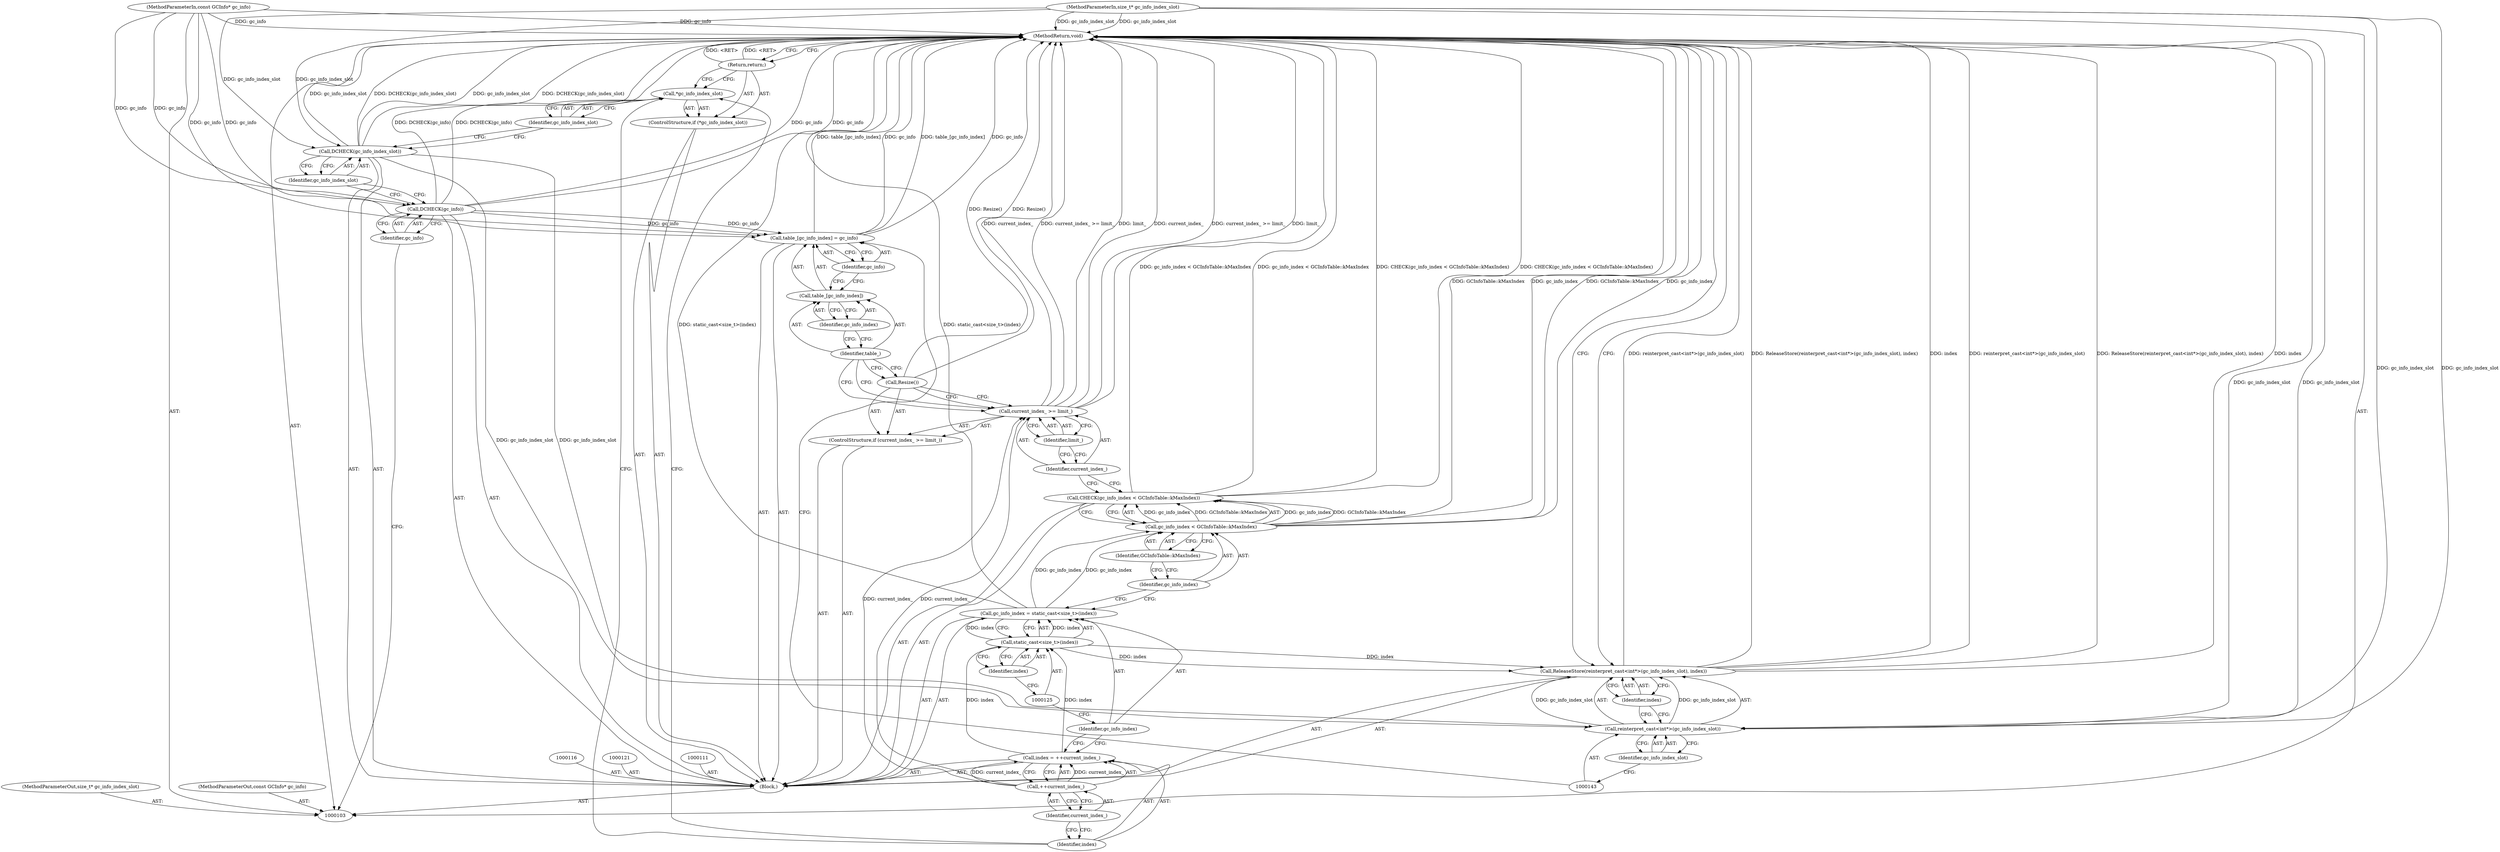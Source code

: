 digraph "0_Chrome_20b65d00ca3d8696430e22efad7485366f8c3a21" {
"1000146" [label="(MethodReturn,void)"];
"1000104" [label="(MethodParameterIn,const GCInfo* gc_info)"];
"1000204" [label="(MethodParameterOut,const GCInfo* gc_info)"];
"1000112" [label="(ControlStructure,if (*gc_info_index_slot))"];
"1000113" [label="(Call,*gc_info_index_slot)"];
"1000114" [label="(Identifier,gc_info_index_slot)"];
"1000115" [label="(Return,return;)"];
"1000119" [label="(Call,++current_index_)"];
"1000120" [label="(Identifier,current_index_)"];
"1000117" [label="(Call,index = ++current_index_)"];
"1000118" [label="(Identifier,index)"];
"1000122" [label="(Call,gc_info_index = static_cast<size_t>(index))"];
"1000123" [label="(Identifier,gc_info_index)"];
"1000124" [label="(Call,static_cast<size_t>(index))"];
"1000126" [label="(Identifier,index)"];
"1000130" [label="(Identifier,GCInfoTable::kMaxIndex)"];
"1000127" [label="(Call,CHECK(gc_info_index < GCInfoTable::kMaxIndex))"];
"1000128" [label="(Call,gc_info_index < GCInfoTable::kMaxIndex)"];
"1000129" [label="(Identifier,gc_info_index)"];
"1000131" [label="(ControlStructure,if (current_index_ >= limit_))"];
"1000134" [label="(Identifier,limit_)"];
"1000132" [label="(Call,current_index_ >= limit_)"];
"1000133" [label="(Identifier,current_index_)"];
"1000135" [label="(Call,Resize())"];
"1000105" [label="(MethodParameterIn,size_t* gc_info_index_slot)"];
"1000205" [label="(MethodParameterOut,size_t* gc_info_index_slot)"];
"1000106" [label="(Block,)"];
"1000136" [label="(Call,table_[gc_info_index] = gc_info)"];
"1000137" [label="(Call,table_[gc_info_index])"];
"1000138" [label="(Identifier,table_)"];
"1000140" [label="(Identifier,gc_info)"];
"1000139" [label="(Identifier,gc_info_index)"];
"1000142" [label="(Call,reinterpret_cast<int*>(gc_info_index_slot))"];
"1000141" [label="(Call,ReleaseStore(reinterpret_cast<int*>(gc_info_index_slot), index))"];
"1000144" [label="(Identifier,gc_info_index_slot)"];
"1000145" [label="(Identifier,index)"];
"1000108" [label="(Identifier,gc_info)"];
"1000107" [label="(Call,DCHECK(gc_info))"];
"1000110" [label="(Identifier,gc_info_index_slot)"];
"1000109" [label="(Call,DCHECK(gc_info_index_slot))"];
"1000146" -> "1000103"  [label="AST: "];
"1000146" -> "1000115"  [label="CFG: "];
"1000146" -> "1000141"  [label="CFG: "];
"1000128" -> "1000146"  [label="DDG: GCInfoTable::kMaxIndex"];
"1000128" -> "1000146"  [label="DDG: gc_info_index"];
"1000141" -> "1000146"  [label="DDG: reinterpret_cast<int*>(gc_info_index_slot)"];
"1000141" -> "1000146"  [label="DDG: ReleaseStore(reinterpret_cast<int*>(gc_info_index_slot), index)"];
"1000141" -> "1000146"  [label="DDG: index"];
"1000107" -> "1000146"  [label="DDG: gc_info"];
"1000107" -> "1000146"  [label="DDG: DCHECK(gc_info)"];
"1000104" -> "1000146"  [label="DDG: gc_info"];
"1000105" -> "1000146"  [label="DDG: gc_info_index_slot"];
"1000136" -> "1000146"  [label="DDG: gc_info"];
"1000136" -> "1000146"  [label="DDG: table_[gc_info_index]"];
"1000127" -> "1000146"  [label="DDG: CHECK(gc_info_index < GCInfoTable::kMaxIndex)"];
"1000127" -> "1000146"  [label="DDG: gc_info_index < GCInfoTable::kMaxIndex"];
"1000132" -> "1000146"  [label="DDG: current_index_"];
"1000132" -> "1000146"  [label="DDG: current_index_ >= limit_"];
"1000132" -> "1000146"  [label="DDG: limit_"];
"1000122" -> "1000146"  [label="DDG: static_cast<size_t>(index)"];
"1000142" -> "1000146"  [label="DDG: gc_info_index_slot"];
"1000135" -> "1000146"  [label="DDG: Resize()"];
"1000109" -> "1000146"  [label="DDG: gc_info_index_slot"];
"1000109" -> "1000146"  [label="DDG: DCHECK(gc_info_index_slot)"];
"1000115" -> "1000146"  [label="DDG: <RET>"];
"1000104" -> "1000103"  [label="AST: "];
"1000104" -> "1000146"  [label="DDG: gc_info"];
"1000104" -> "1000107"  [label="DDG: gc_info"];
"1000104" -> "1000136"  [label="DDG: gc_info"];
"1000204" -> "1000103"  [label="AST: "];
"1000112" -> "1000106"  [label="AST: "];
"1000113" -> "1000112"  [label="AST: "];
"1000115" -> "1000112"  [label="AST: "];
"1000113" -> "1000112"  [label="AST: "];
"1000113" -> "1000114"  [label="CFG: "];
"1000114" -> "1000113"  [label="AST: "];
"1000115" -> "1000113"  [label="CFG: "];
"1000118" -> "1000113"  [label="CFG: "];
"1000114" -> "1000113"  [label="AST: "];
"1000114" -> "1000109"  [label="CFG: "];
"1000113" -> "1000114"  [label="CFG: "];
"1000115" -> "1000112"  [label="AST: "];
"1000115" -> "1000113"  [label="CFG: "];
"1000146" -> "1000115"  [label="CFG: "];
"1000115" -> "1000146"  [label="DDG: <RET>"];
"1000119" -> "1000117"  [label="AST: "];
"1000119" -> "1000120"  [label="CFG: "];
"1000120" -> "1000119"  [label="AST: "];
"1000117" -> "1000119"  [label="CFG: "];
"1000119" -> "1000117"  [label="DDG: current_index_"];
"1000119" -> "1000132"  [label="DDG: current_index_"];
"1000120" -> "1000119"  [label="AST: "];
"1000120" -> "1000118"  [label="CFG: "];
"1000119" -> "1000120"  [label="CFG: "];
"1000117" -> "1000106"  [label="AST: "];
"1000117" -> "1000119"  [label="CFG: "];
"1000118" -> "1000117"  [label="AST: "];
"1000119" -> "1000117"  [label="AST: "];
"1000123" -> "1000117"  [label="CFG: "];
"1000119" -> "1000117"  [label="DDG: current_index_"];
"1000117" -> "1000124"  [label="DDG: index"];
"1000118" -> "1000117"  [label="AST: "];
"1000118" -> "1000113"  [label="CFG: "];
"1000120" -> "1000118"  [label="CFG: "];
"1000122" -> "1000106"  [label="AST: "];
"1000122" -> "1000124"  [label="CFG: "];
"1000123" -> "1000122"  [label="AST: "];
"1000124" -> "1000122"  [label="AST: "];
"1000129" -> "1000122"  [label="CFG: "];
"1000122" -> "1000146"  [label="DDG: static_cast<size_t>(index)"];
"1000124" -> "1000122"  [label="DDG: index"];
"1000122" -> "1000128"  [label="DDG: gc_info_index"];
"1000123" -> "1000122"  [label="AST: "];
"1000123" -> "1000117"  [label="CFG: "];
"1000125" -> "1000123"  [label="CFG: "];
"1000124" -> "1000122"  [label="AST: "];
"1000124" -> "1000126"  [label="CFG: "];
"1000125" -> "1000124"  [label="AST: "];
"1000126" -> "1000124"  [label="AST: "];
"1000122" -> "1000124"  [label="CFG: "];
"1000124" -> "1000122"  [label="DDG: index"];
"1000117" -> "1000124"  [label="DDG: index"];
"1000124" -> "1000141"  [label="DDG: index"];
"1000126" -> "1000124"  [label="AST: "];
"1000126" -> "1000125"  [label="CFG: "];
"1000124" -> "1000126"  [label="CFG: "];
"1000130" -> "1000128"  [label="AST: "];
"1000130" -> "1000129"  [label="CFG: "];
"1000128" -> "1000130"  [label="CFG: "];
"1000127" -> "1000106"  [label="AST: "];
"1000127" -> "1000128"  [label="CFG: "];
"1000128" -> "1000127"  [label="AST: "];
"1000133" -> "1000127"  [label="CFG: "];
"1000127" -> "1000146"  [label="DDG: CHECK(gc_info_index < GCInfoTable::kMaxIndex)"];
"1000127" -> "1000146"  [label="DDG: gc_info_index < GCInfoTable::kMaxIndex"];
"1000128" -> "1000127"  [label="DDG: gc_info_index"];
"1000128" -> "1000127"  [label="DDG: GCInfoTable::kMaxIndex"];
"1000128" -> "1000127"  [label="AST: "];
"1000128" -> "1000130"  [label="CFG: "];
"1000129" -> "1000128"  [label="AST: "];
"1000130" -> "1000128"  [label="AST: "];
"1000127" -> "1000128"  [label="CFG: "];
"1000128" -> "1000146"  [label="DDG: GCInfoTable::kMaxIndex"];
"1000128" -> "1000146"  [label="DDG: gc_info_index"];
"1000128" -> "1000127"  [label="DDG: gc_info_index"];
"1000128" -> "1000127"  [label="DDG: GCInfoTable::kMaxIndex"];
"1000122" -> "1000128"  [label="DDG: gc_info_index"];
"1000129" -> "1000128"  [label="AST: "];
"1000129" -> "1000122"  [label="CFG: "];
"1000130" -> "1000129"  [label="CFG: "];
"1000131" -> "1000106"  [label="AST: "];
"1000132" -> "1000131"  [label="AST: "];
"1000135" -> "1000131"  [label="AST: "];
"1000134" -> "1000132"  [label="AST: "];
"1000134" -> "1000133"  [label="CFG: "];
"1000132" -> "1000134"  [label="CFG: "];
"1000132" -> "1000131"  [label="AST: "];
"1000132" -> "1000134"  [label="CFG: "];
"1000133" -> "1000132"  [label="AST: "];
"1000134" -> "1000132"  [label="AST: "];
"1000135" -> "1000132"  [label="CFG: "];
"1000138" -> "1000132"  [label="CFG: "];
"1000132" -> "1000146"  [label="DDG: current_index_"];
"1000132" -> "1000146"  [label="DDG: current_index_ >= limit_"];
"1000132" -> "1000146"  [label="DDG: limit_"];
"1000119" -> "1000132"  [label="DDG: current_index_"];
"1000133" -> "1000132"  [label="AST: "];
"1000133" -> "1000127"  [label="CFG: "];
"1000134" -> "1000133"  [label="CFG: "];
"1000135" -> "1000131"  [label="AST: "];
"1000135" -> "1000132"  [label="CFG: "];
"1000138" -> "1000135"  [label="CFG: "];
"1000135" -> "1000146"  [label="DDG: Resize()"];
"1000105" -> "1000103"  [label="AST: "];
"1000105" -> "1000146"  [label="DDG: gc_info_index_slot"];
"1000105" -> "1000109"  [label="DDG: gc_info_index_slot"];
"1000105" -> "1000142"  [label="DDG: gc_info_index_slot"];
"1000205" -> "1000103"  [label="AST: "];
"1000106" -> "1000103"  [label="AST: "];
"1000107" -> "1000106"  [label="AST: "];
"1000109" -> "1000106"  [label="AST: "];
"1000111" -> "1000106"  [label="AST: "];
"1000112" -> "1000106"  [label="AST: "];
"1000116" -> "1000106"  [label="AST: "];
"1000117" -> "1000106"  [label="AST: "];
"1000121" -> "1000106"  [label="AST: "];
"1000122" -> "1000106"  [label="AST: "];
"1000127" -> "1000106"  [label="AST: "];
"1000131" -> "1000106"  [label="AST: "];
"1000136" -> "1000106"  [label="AST: "];
"1000141" -> "1000106"  [label="AST: "];
"1000136" -> "1000106"  [label="AST: "];
"1000136" -> "1000140"  [label="CFG: "];
"1000137" -> "1000136"  [label="AST: "];
"1000140" -> "1000136"  [label="AST: "];
"1000143" -> "1000136"  [label="CFG: "];
"1000136" -> "1000146"  [label="DDG: gc_info"];
"1000136" -> "1000146"  [label="DDG: table_[gc_info_index]"];
"1000107" -> "1000136"  [label="DDG: gc_info"];
"1000104" -> "1000136"  [label="DDG: gc_info"];
"1000137" -> "1000136"  [label="AST: "];
"1000137" -> "1000139"  [label="CFG: "];
"1000138" -> "1000137"  [label="AST: "];
"1000139" -> "1000137"  [label="AST: "];
"1000140" -> "1000137"  [label="CFG: "];
"1000138" -> "1000137"  [label="AST: "];
"1000138" -> "1000135"  [label="CFG: "];
"1000138" -> "1000132"  [label="CFG: "];
"1000139" -> "1000138"  [label="CFG: "];
"1000140" -> "1000136"  [label="AST: "];
"1000140" -> "1000137"  [label="CFG: "];
"1000136" -> "1000140"  [label="CFG: "];
"1000139" -> "1000137"  [label="AST: "];
"1000139" -> "1000138"  [label="CFG: "];
"1000137" -> "1000139"  [label="CFG: "];
"1000142" -> "1000141"  [label="AST: "];
"1000142" -> "1000144"  [label="CFG: "];
"1000143" -> "1000142"  [label="AST: "];
"1000144" -> "1000142"  [label="AST: "];
"1000145" -> "1000142"  [label="CFG: "];
"1000142" -> "1000146"  [label="DDG: gc_info_index_slot"];
"1000142" -> "1000141"  [label="DDG: gc_info_index_slot"];
"1000109" -> "1000142"  [label="DDG: gc_info_index_slot"];
"1000105" -> "1000142"  [label="DDG: gc_info_index_slot"];
"1000141" -> "1000106"  [label="AST: "];
"1000141" -> "1000145"  [label="CFG: "];
"1000142" -> "1000141"  [label="AST: "];
"1000145" -> "1000141"  [label="AST: "];
"1000146" -> "1000141"  [label="CFG: "];
"1000141" -> "1000146"  [label="DDG: reinterpret_cast<int*>(gc_info_index_slot)"];
"1000141" -> "1000146"  [label="DDG: ReleaseStore(reinterpret_cast<int*>(gc_info_index_slot), index)"];
"1000141" -> "1000146"  [label="DDG: index"];
"1000142" -> "1000141"  [label="DDG: gc_info_index_slot"];
"1000124" -> "1000141"  [label="DDG: index"];
"1000144" -> "1000142"  [label="AST: "];
"1000144" -> "1000143"  [label="CFG: "];
"1000142" -> "1000144"  [label="CFG: "];
"1000145" -> "1000141"  [label="AST: "];
"1000145" -> "1000142"  [label="CFG: "];
"1000141" -> "1000145"  [label="CFG: "];
"1000108" -> "1000107"  [label="AST: "];
"1000108" -> "1000103"  [label="CFG: "];
"1000107" -> "1000108"  [label="CFG: "];
"1000107" -> "1000106"  [label="AST: "];
"1000107" -> "1000108"  [label="CFG: "];
"1000108" -> "1000107"  [label="AST: "];
"1000110" -> "1000107"  [label="CFG: "];
"1000107" -> "1000146"  [label="DDG: gc_info"];
"1000107" -> "1000146"  [label="DDG: DCHECK(gc_info)"];
"1000104" -> "1000107"  [label="DDG: gc_info"];
"1000107" -> "1000136"  [label="DDG: gc_info"];
"1000110" -> "1000109"  [label="AST: "];
"1000110" -> "1000107"  [label="CFG: "];
"1000109" -> "1000110"  [label="CFG: "];
"1000109" -> "1000106"  [label="AST: "];
"1000109" -> "1000110"  [label="CFG: "];
"1000110" -> "1000109"  [label="AST: "];
"1000114" -> "1000109"  [label="CFG: "];
"1000109" -> "1000146"  [label="DDG: gc_info_index_slot"];
"1000109" -> "1000146"  [label="DDG: DCHECK(gc_info_index_slot)"];
"1000105" -> "1000109"  [label="DDG: gc_info_index_slot"];
"1000109" -> "1000142"  [label="DDG: gc_info_index_slot"];
}
